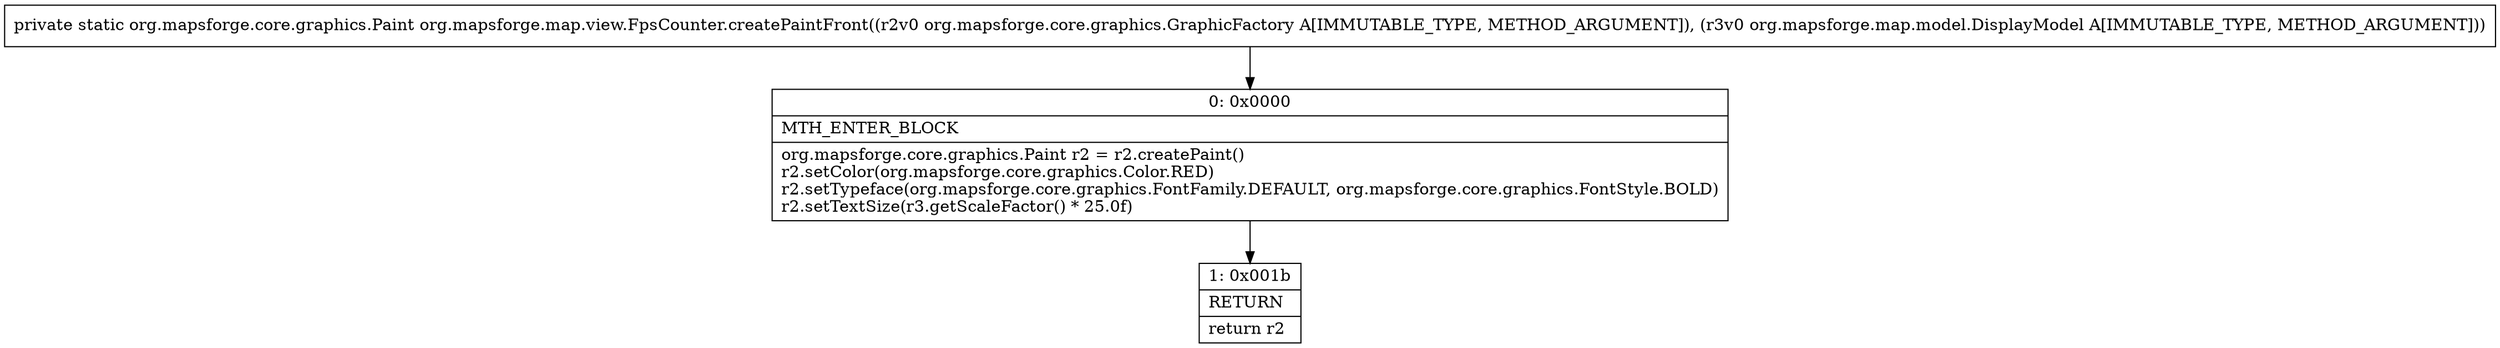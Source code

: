 digraph "CFG fororg.mapsforge.map.view.FpsCounter.createPaintFront(Lorg\/mapsforge\/core\/graphics\/GraphicFactory;Lorg\/mapsforge\/map\/model\/DisplayModel;)Lorg\/mapsforge\/core\/graphics\/Paint;" {
Node_0 [shape=record,label="{0\:\ 0x0000|MTH_ENTER_BLOCK\l|org.mapsforge.core.graphics.Paint r2 = r2.createPaint()\lr2.setColor(org.mapsforge.core.graphics.Color.RED)\lr2.setTypeface(org.mapsforge.core.graphics.FontFamily.DEFAULT, org.mapsforge.core.graphics.FontStyle.BOLD)\lr2.setTextSize(r3.getScaleFactor() * 25.0f)\l}"];
Node_1 [shape=record,label="{1\:\ 0x001b|RETURN\l|return r2\l}"];
MethodNode[shape=record,label="{private static org.mapsforge.core.graphics.Paint org.mapsforge.map.view.FpsCounter.createPaintFront((r2v0 org.mapsforge.core.graphics.GraphicFactory A[IMMUTABLE_TYPE, METHOD_ARGUMENT]), (r3v0 org.mapsforge.map.model.DisplayModel A[IMMUTABLE_TYPE, METHOD_ARGUMENT])) }"];
MethodNode -> Node_0;
Node_0 -> Node_1;
}


